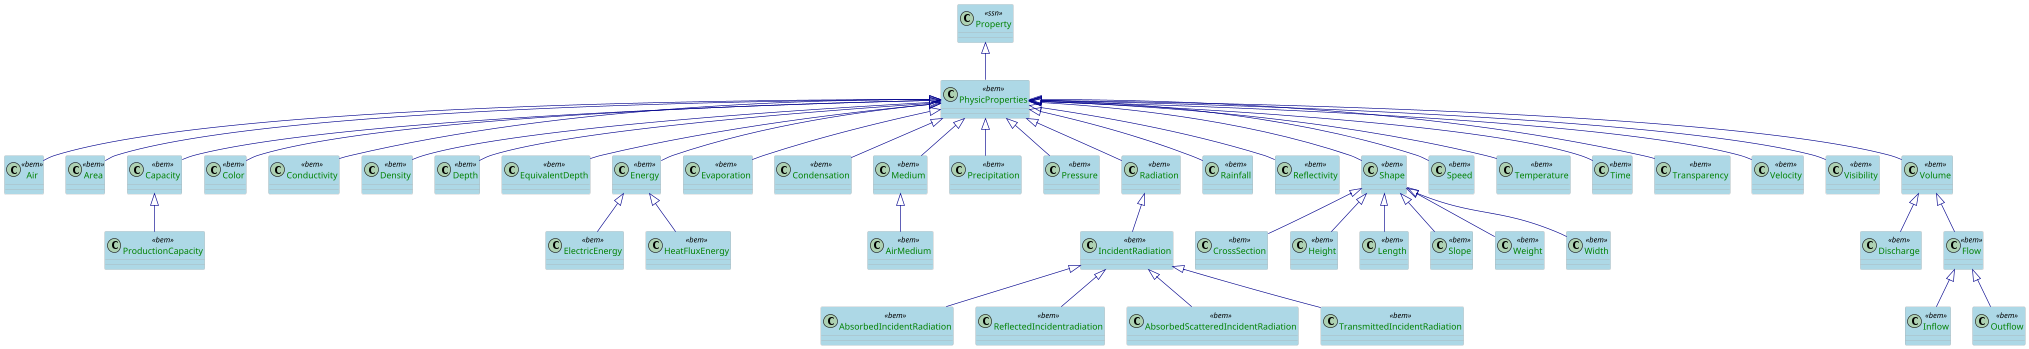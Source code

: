 @startuml

scale 0.2

skinparam class {
  ArrowColor DarkBlue
  ArrowFontColor DarkBlue
  BackgroundColor LightBlue
  BorderColor DarkGrey
}
skinparam dpi 300
skinparam stereotypeCBackgroundColor Wheat
skinparam classAttributeFontColor  Green

class Property <<ssn>>
class PhysicProperties <<bem>>

class Air <<bem>>
class Area <<bem>>
class Capacity <<bem>>
class ProductionCapacity <<bem>>
class Color <<bem>>
class Conductivity <<bem>>
class Density <<bem>>
class Depth <<bem>>
class EquivalentDepth <<bem>>
class Energy <<bem>>
class ElectricEnergy <<bem>>
class HeatFluxEnergy <<bem>>
class Evaporation <<bem>>
class Condensation <<bem>>
class Medium <<bem>>
class Precipitation <<bem>>
class Pressure <<bem>>
class Radiation <<bem>>
class IncidentRadiation <<bem>>
class AbsorbedIncidentRadiation <<bem>>
class ReflectedIncidentradiation <<bem>>
class AbsorbedScatteredIncidentRadiation <<bem>>
class TransmittedIncidentRadiation <<bem>>
class Rainfall <<bem>>
class Reflectivity <<bem>>
class Shape <<bem>>
class CrossSection <<bem>>
class Height <<bem>>
class Length <<bem>>
class Slope <<bem>>
class Weight <<bem>>
class Width <<bem>>
class Speed <<bem>>
class Temperature  <<bem>>
class Time <<bem>>
class Transparency <<bem>>
class Velocity <<bem>>
class Visibility <<bem>>
class Volume <<bem>>
class Discharge <<bem>>
class Flow <<bem>>
class Inflow <<bem>>
class Outflow <<bem>>
class AirMedium <<bem>>

Property <|-- PhysicProperties

PhysicProperties <|-- Air
PhysicProperties <|-- Area
PhysicProperties <|-- Capacity
Capacity<|-- ProductionCapacity
PhysicProperties <|-- Color
PhysicProperties <|-- Conductivity
PhysicProperties <|-- Density
PhysicProperties <|-- Depth
PhysicProperties <|--EquivalentDepth
PhysicProperties <|-- Energy
Energy<|-- ElectricEnergy
Energy<|-- HeatFluxEnergy
PhysicProperties <|-- Evaporation
PhysicProperties <|-- Condensation
PhysicProperties <|-- Medium
PhysicProperties <|-- Precipitation
PhysicProperties <|-- Pressure
PhysicProperties <|-- Radiation
Radiation<|-- IncidentRadiation
IncidentRadiation<|-- AbsorbedIncidentRadiation
IncidentRadiation<|-- ReflectedIncidentradiation
IncidentRadiation<|-- AbsorbedScatteredIncidentRadiation
IncidentRadiation<|-- TransmittedIncidentRadiation
PhysicProperties <|-- Rainfall
PhysicProperties <|-- Reflectivity
PhysicProperties <|-- Shape
Shape<|-- CrossSection
Shape<|-- Height
Shape<|-- Length
Shape<|-- Slope
Shape<|-- Weight
Shape<|-- Width
PhysicProperties <|-- Speed
PhysicProperties <|-- Temperature
PhysicProperties <|-- Time
PhysicProperties <|-- Transparency
PhysicProperties <|-- Velocity
PhysicProperties <|-- Visibility
PhysicProperties <|-- Volume
Volume<|-- Discharge
Volume<|-- Flow
Flow<|-- Inflow
Flow<|-- Outflow
Medium<|-- AirMedium

@enduml
